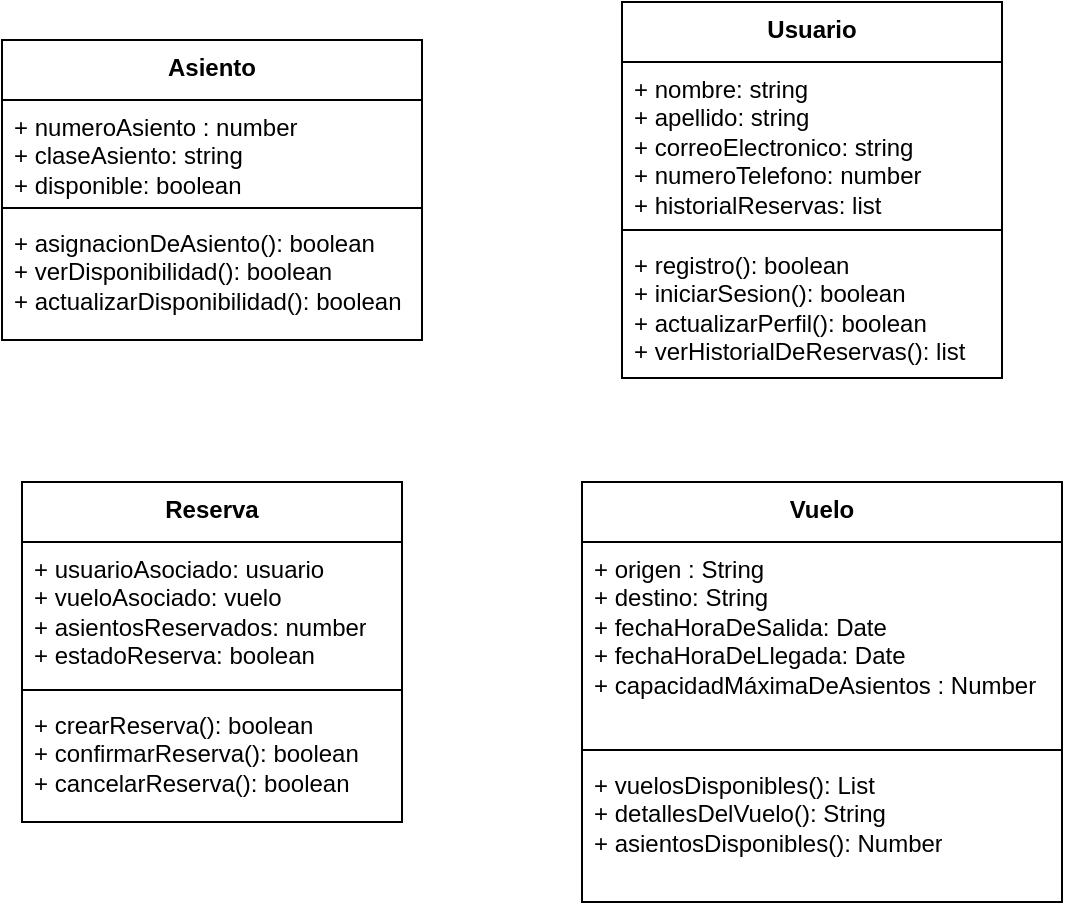 <mxfile version="24.0.7" type="github">
  <diagram name="Page-1" id="-_MHmMSYFcSHYsvgNQ9a">
    <mxGraphModel dx="1195" dy="752" grid="1" gridSize="10" guides="1" tooltips="1" connect="1" arrows="1" fold="1" page="1" pageScale="1" pageWidth="850" pageHeight="1100" math="0" shadow="0">
      <root>
        <mxCell id="0" />
        <mxCell id="1" parent="0" />
        <mxCell id="0iqqLVjieEFnERAhnOkb-5" value="Usuario" style="swimlane;fontStyle=1;align=center;verticalAlign=top;childLayout=stackLayout;horizontal=1;startSize=30;horizontalStack=0;resizeParent=1;resizeParentMax=0;resizeLast=0;collapsible=1;marginBottom=0;whiteSpace=wrap;html=1;" vertex="1" parent="1">
          <mxGeometry x="460" y="100" width="190" height="188" as="geometry" />
        </mxCell>
        <mxCell id="0iqqLVjieEFnERAhnOkb-6" value="&lt;div&gt;+ nombre: string&lt;/div&gt;&lt;div&gt;+ apellido: string&lt;br&gt;&lt;/div&gt;&lt;div&gt;+ correoElectronico: string&lt;/div&gt;&lt;div&gt;+ numeroTelefono: number&lt;/div&gt;&lt;div&gt;+ historialReservas: list&lt;br&gt;&lt;/div&gt;" style="text;strokeColor=none;fillColor=none;align=left;verticalAlign=top;spacingLeft=4;spacingRight=4;overflow=hidden;rotatable=0;points=[[0,0.5],[1,0.5]];portConstraint=eastwest;whiteSpace=wrap;html=1;" vertex="1" parent="0iqqLVjieEFnERAhnOkb-5">
          <mxGeometry y="30" width="190" height="80" as="geometry" />
        </mxCell>
        <mxCell id="0iqqLVjieEFnERAhnOkb-7" value="" style="line;strokeWidth=1;fillColor=none;align=left;verticalAlign=middle;spacingTop=-1;spacingLeft=3;spacingRight=3;rotatable=0;labelPosition=right;points=[];portConstraint=eastwest;strokeColor=inherit;" vertex="1" parent="0iqqLVjieEFnERAhnOkb-5">
          <mxGeometry y="110" width="190" height="8" as="geometry" />
        </mxCell>
        <mxCell id="0iqqLVjieEFnERAhnOkb-8" value="&lt;div&gt;+ registro(): boolean&lt;/div&gt;&lt;div&gt;+ iniciarSesion(): boolean&lt;/div&gt;&lt;div&gt;+ actualizarPerfil(): boolean&lt;/div&gt;&lt;div&gt;+ verHistorialDeReservas(): list&lt;br&gt;&lt;/div&gt;" style="text;strokeColor=none;fillColor=none;align=left;verticalAlign=top;spacingLeft=4;spacingRight=4;overflow=hidden;rotatable=0;points=[[0,0.5],[1,0.5]];portConstraint=eastwest;whiteSpace=wrap;html=1;" vertex="1" parent="0iqqLVjieEFnERAhnOkb-5">
          <mxGeometry y="118" width="190" height="70" as="geometry" />
        </mxCell>
        <mxCell id="0iqqLVjieEFnERAhnOkb-9" value="Asiento" style="swimlane;fontStyle=1;align=center;verticalAlign=top;childLayout=stackLayout;horizontal=1;startSize=30;horizontalStack=0;resizeParent=1;resizeParentMax=0;resizeLast=0;collapsible=1;marginBottom=0;whiteSpace=wrap;html=1;" vertex="1" parent="1">
          <mxGeometry x="150" y="119" width="210" height="150" as="geometry" />
        </mxCell>
        <mxCell id="0iqqLVjieEFnERAhnOkb-10" value="&lt;div&gt;+ numeroAsiento : number&lt;br&gt;&lt;/div&gt;&lt;div&gt;+ claseAsiento: string&lt;br&gt;&lt;/div&gt;&lt;div&gt;+ disponible: boolean&lt;br&gt;&lt;/div&gt;" style="text;strokeColor=none;fillColor=none;align=left;verticalAlign=top;spacingLeft=4;spacingRight=4;overflow=hidden;rotatable=0;points=[[0,0.5],[1,0.5]];portConstraint=eastwest;whiteSpace=wrap;html=1;" vertex="1" parent="0iqqLVjieEFnERAhnOkb-9">
          <mxGeometry y="30" width="210" height="50" as="geometry" />
        </mxCell>
        <mxCell id="0iqqLVjieEFnERAhnOkb-11" value="" style="line;strokeWidth=1;fillColor=none;align=left;verticalAlign=middle;spacingTop=-1;spacingLeft=3;spacingRight=3;rotatable=0;labelPosition=right;points=[];portConstraint=eastwest;strokeColor=inherit;" vertex="1" parent="0iqqLVjieEFnERAhnOkb-9">
          <mxGeometry y="80" width="210" height="8" as="geometry" />
        </mxCell>
        <mxCell id="0iqqLVjieEFnERAhnOkb-12" value="&lt;div&gt;+ asignacionDeAsiento(): boolean&lt;br&gt;&lt;/div&gt;&lt;div&gt;+ verDisponibilidad(): boolean&lt;/div&gt;&lt;div&gt;+ actualizarDisponibilidad(): boolean&lt;/div&gt;" style="text;strokeColor=none;fillColor=none;align=left;verticalAlign=top;spacingLeft=4;spacingRight=4;overflow=hidden;rotatable=0;points=[[0,0.5],[1,0.5]];portConstraint=eastwest;whiteSpace=wrap;html=1;" vertex="1" parent="0iqqLVjieEFnERAhnOkb-9">
          <mxGeometry y="88" width="210" height="62" as="geometry" />
        </mxCell>
        <mxCell id="Xwf4BX6eSTh_paTz8yUK-1" value="Vuelo" style="swimlane;fontStyle=1;align=center;verticalAlign=top;childLayout=stackLayout;horizontal=1;startSize=30;horizontalStack=0;resizeParent=1;resizeParentMax=0;resizeLast=0;collapsible=1;marginBottom=0;whiteSpace=wrap;html=1;" vertex="1" parent="1">
          <mxGeometry x="440" y="340" width="240" height="210" as="geometry" />
        </mxCell>
        <mxCell id="Xwf4BX6eSTh_paTz8yUK-2" value="+ origen : String&lt;div&gt;+ destino: String&lt;/div&gt;&lt;div&gt;+ fechaHoraDeSalida: Date&lt;/div&gt;&lt;div&gt;+ fechaHoraDeLlegada: Date&lt;/div&gt;&lt;div&gt;+ capacidadMáximaDeAsientos : Number&lt;/div&gt;" style="text;strokeColor=none;fillColor=none;align=left;verticalAlign=top;spacingLeft=4;spacingRight=4;overflow=hidden;rotatable=0;points=[[0,0.5],[1,0.5]];portConstraint=eastwest;whiteSpace=wrap;html=1;" vertex="1" parent="Xwf4BX6eSTh_paTz8yUK-1">
          <mxGeometry y="30" width="240" height="100" as="geometry" />
        </mxCell>
        <mxCell id="Xwf4BX6eSTh_paTz8yUK-3" value="" style="line;strokeWidth=1;fillColor=none;align=left;verticalAlign=middle;spacingTop=-1;spacingLeft=3;spacingRight=3;rotatable=0;labelPosition=right;points=[];portConstraint=eastwest;strokeColor=inherit;" vertex="1" parent="Xwf4BX6eSTh_paTz8yUK-1">
          <mxGeometry y="130" width="240" height="8" as="geometry" />
        </mxCell>
        <mxCell id="Xwf4BX6eSTh_paTz8yUK-4" value="+ vuelosDisponibles(): List&lt;div&gt;+ detallesDelVuelo(): String&lt;/div&gt;&lt;div&gt;+ asientosDisponibles(): Number&lt;/div&gt;" style="text;strokeColor=none;fillColor=none;align=left;verticalAlign=top;spacingLeft=4;spacingRight=4;overflow=hidden;rotatable=0;points=[[0,0.5],[1,0.5]];portConstraint=eastwest;whiteSpace=wrap;html=1;" vertex="1" parent="Xwf4BX6eSTh_paTz8yUK-1">
          <mxGeometry y="138" width="240" height="72" as="geometry" />
        </mxCell>
        <mxCell id="0iqqLVjieEFnERAhnOkb-13" value="Reserva" style="swimlane;fontStyle=1;align=center;verticalAlign=top;childLayout=stackLayout;horizontal=1;startSize=30;horizontalStack=0;resizeParent=1;resizeParentMax=0;resizeLast=0;collapsible=1;marginBottom=0;whiteSpace=wrap;html=1;" vertex="1" parent="1">
          <mxGeometry x="160" y="340" width="190" height="170" as="geometry" />
        </mxCell>
        <mxCell id="0iqqLVjieEFnERAhnOkb-14" value="&lt;div&gt;+ usuarioAsociado: usuario&lt;br&gt;&lt;/div&gt;&lt;div&gt;+ vueloAsociado: vuelo&lt;br&gt;&lt;/div&gt;&lt;div&gt;+ asientosReservados: number&lt;/div&gt;&lt;div&gt;+ estadoReserva: boolean&lt;br&gt;&lt;/div&gt;" style="text;strokeColor=none;fillColor=none;align=left;verticalAlign=top;spacingLeft=4;spacingRight=4;overflow=hidden;rotatable=0;points=[[0,0.5],[1,0.5]];portConstraint=eastwest;whiteSpace=wrap;html=1;" vertex="1" parent="0iqqLVjieEFnERAhnOkb-13">
          <mxGeometry y="30" width="190" height="70" as="geometry" />
        </mxCell>
        <mxCell id="0iqqLVjieEFnERAhnOkb-15" value="" style="line;strokeWidth=1;fillColor=none;align=left;verticalAlign=middle;spacingTop=-1;spacingLeft=3;spacingRight=3;rotatable=0;labelPosition=right;points=[];portConstraint=eastwest;strokeColor=inherit;" vertex="1" parent="0iqqLVjieEFnERAhnOkb-13">
          <mxGeometry y="100" width="190" height="8" as="geometry" />
        </mxCell>
        <mxCell id="0iqqLVjieEFnERAhnOkb-16" value="&lt;div&gt;+ crearReserva(): boolean&lt;/div&gt;&lt;div&gt;+ confirmarReserva(): boolean&lt;/div&gt;&lt;div&gt;+ cancelarReserva(): boolean&lt;br&gt;&lt;/div&gt;" style="text;strokeColor=none;fillColor=none;align=left;verticalAlign=top;spacingLeft=4;spacingRight=4;overflow=hidden;rotatable=0;points=[[0,0.5],[1,0.5]];portConstraint=eastwest;whiteSpace=wrap;html=1;" vertex="1" parent="0iqqLVjieEFnERAhnOkb-13">
          <mxGeometry y="108" width="190" height="62" as="geometry" />
        </mxCell>
      </root>
    </mxGraphModel>
  </diagram>
</mxfile>
